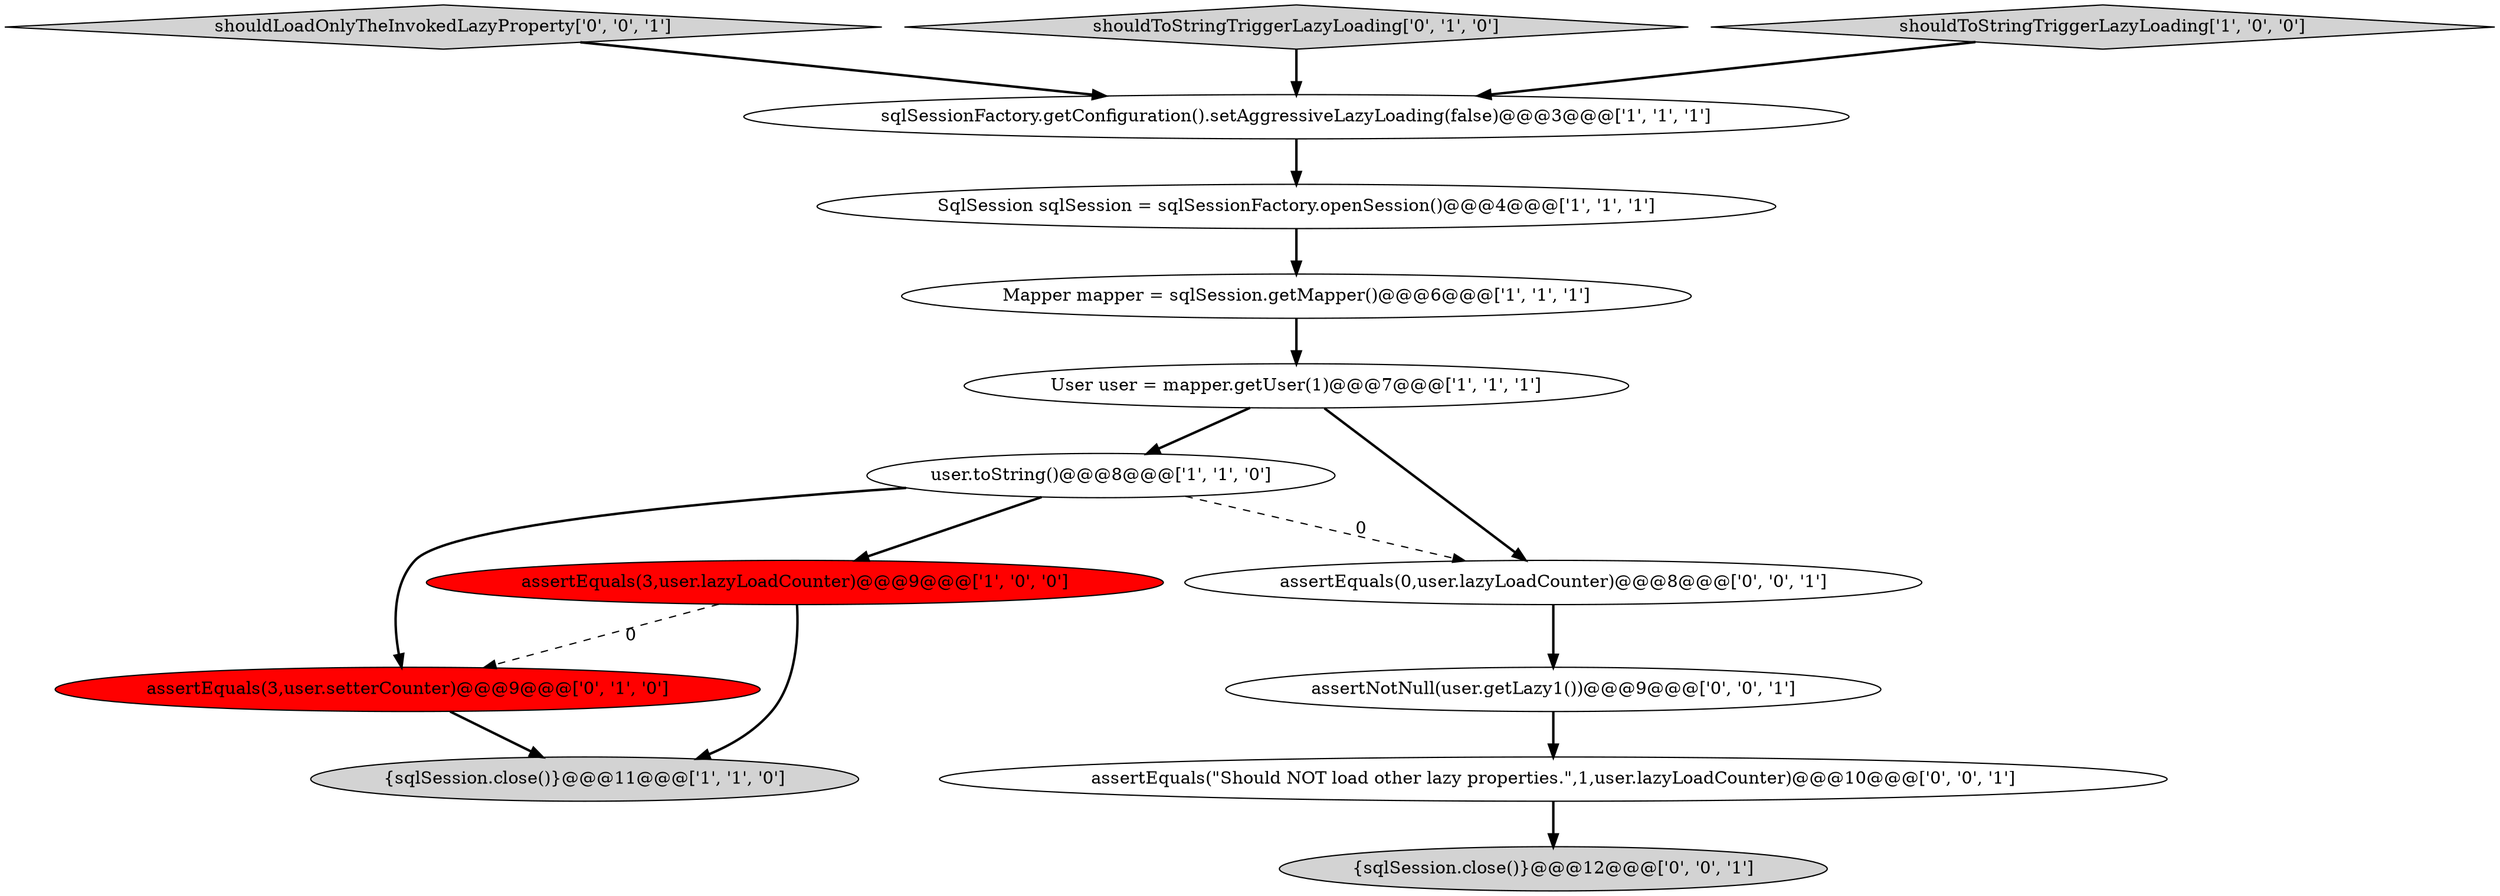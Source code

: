 digraph {
12 [style = filled, label = "shouldLoadOnlyTheInvokedLazyProperty['0', '0', '1']", fillcolor = lightgray, shape = diamond image = "AAA0AAABBB3BBB"];
7 [style = filled, label = "Mapper mapper = sqlSession.getMapper()@@@6@@@['1', '1', '1']", fillcolor = white, shape = ellipse image = "AAA0AAABBB1BBB"];
10 [style = filled, label = "assertEquals(\"Should NOT load other lazy properties.\",1,user.lazyLoadCounter)@@@10@@@['0', '0', '1']", fillcolor = white, shape = ellipse image = "AAA0AAABBB3BBB"];
3 [style = filled, label = "assertEquals(3,user.lazyLoadCounter)@@@9@@@['1', '0', '0']", fillcolor = red, shape = ellipse image = "AAA1AAABBB1BBB"];
0 [style = filled, label = "SqlSession sqlSession = sqlSessionFactory.openSession()@@@4@@@['1', '1', '1']", fillcolor = white, shape = ellipse image = "AAA0AAABBB1BBB"];
6 [style = filled, label = "sqlSessionFactory.getConfiguration().setAggressiveLazyLoading(false)@@@3@@@['1', '1', '1']", fillcolor = white, shape = ellipse image = "AAA0AAABBB1BBB"];
8 [style = filled, label = "assertEquals(3,user.setterCounter)@@@9@@@['0', '1', '0']", fillcolor = red, shape = ellipse image = "AAA1AAABBB2BBB"];
9 [style = filled, label = "shouldToStringTriggerLazyLoading['0', '1', '0']", fillcolor = lightgray, shape = diamond image = "AAA0AAABBB2BBB"];
1 [style = filled, label = "User user = mapper.getUser(1)@@@7@@@['1', '1', '1']", fillcolor = white, shape = ellipse image = "AAA0AAABBB1BBB"];
5 [style = filled, label = "shouldToStringTriggerLazyLoading['1', '0', '0']", fillcolor = lightgray, shape = diamond image = "AAA0AAABBB1BBB"];
11 [style = filled, label = "{sqlSession.close()}@@@12@@@['0', '0', '1']", fillcolor = lightgray, shape = ellipse image = "AAA0AAABBB3BBB"];
2 [style = filled, label = "user.toString()@@@8@@@['1', '1', '0']", fillcolor = white, shape = ellipse image = "AAA0AAABBB1BBB"];
14 [style = filled, label = "assertEquals(0,user.lazyLoadCounter)@@@8@@@['0', '0', '1']", fillcolor = white, shape = ellipse image = "AAA0AAABBB3BBB"];
4 [style = filled, label = "{sqlSession.close()}@@@11@@@['1', '1', '0']", fillcolor = lightgray, shape = ellipse image = "AAA0AAABBB1BBB"];
13 [style = filled, label = "assertNotNull(user.getLazy1())@@@9@@@['0', '0', '1']", fillcolor = white, shape = ellipse image = "AAA0AAABBB3BBB"];
13->10 [style = bold, label=""];
3->8 [style = dashed, label="0"];
1->14 [style = bold, label=""];
1->2 [style = bold, label=""];
6->0 [style = bold, label=""];
7->1 [style = bold, label=""];
8->4 [style = bold, label=""];
9->6 [style = bold, label=""];
5->6 [style = bold, label=""];
14->13 [style = bold, label=""];
2->14 [style = dashed, label="0"];
12->6 [style = bold, label=""];
3->4 [style = bold, label=""];
2->3 [style = bold, label=""];
2->8 [style = bold, label=""];
0->7 [style = bold, label=""];
10->11 [style = bold, label=""];
}
